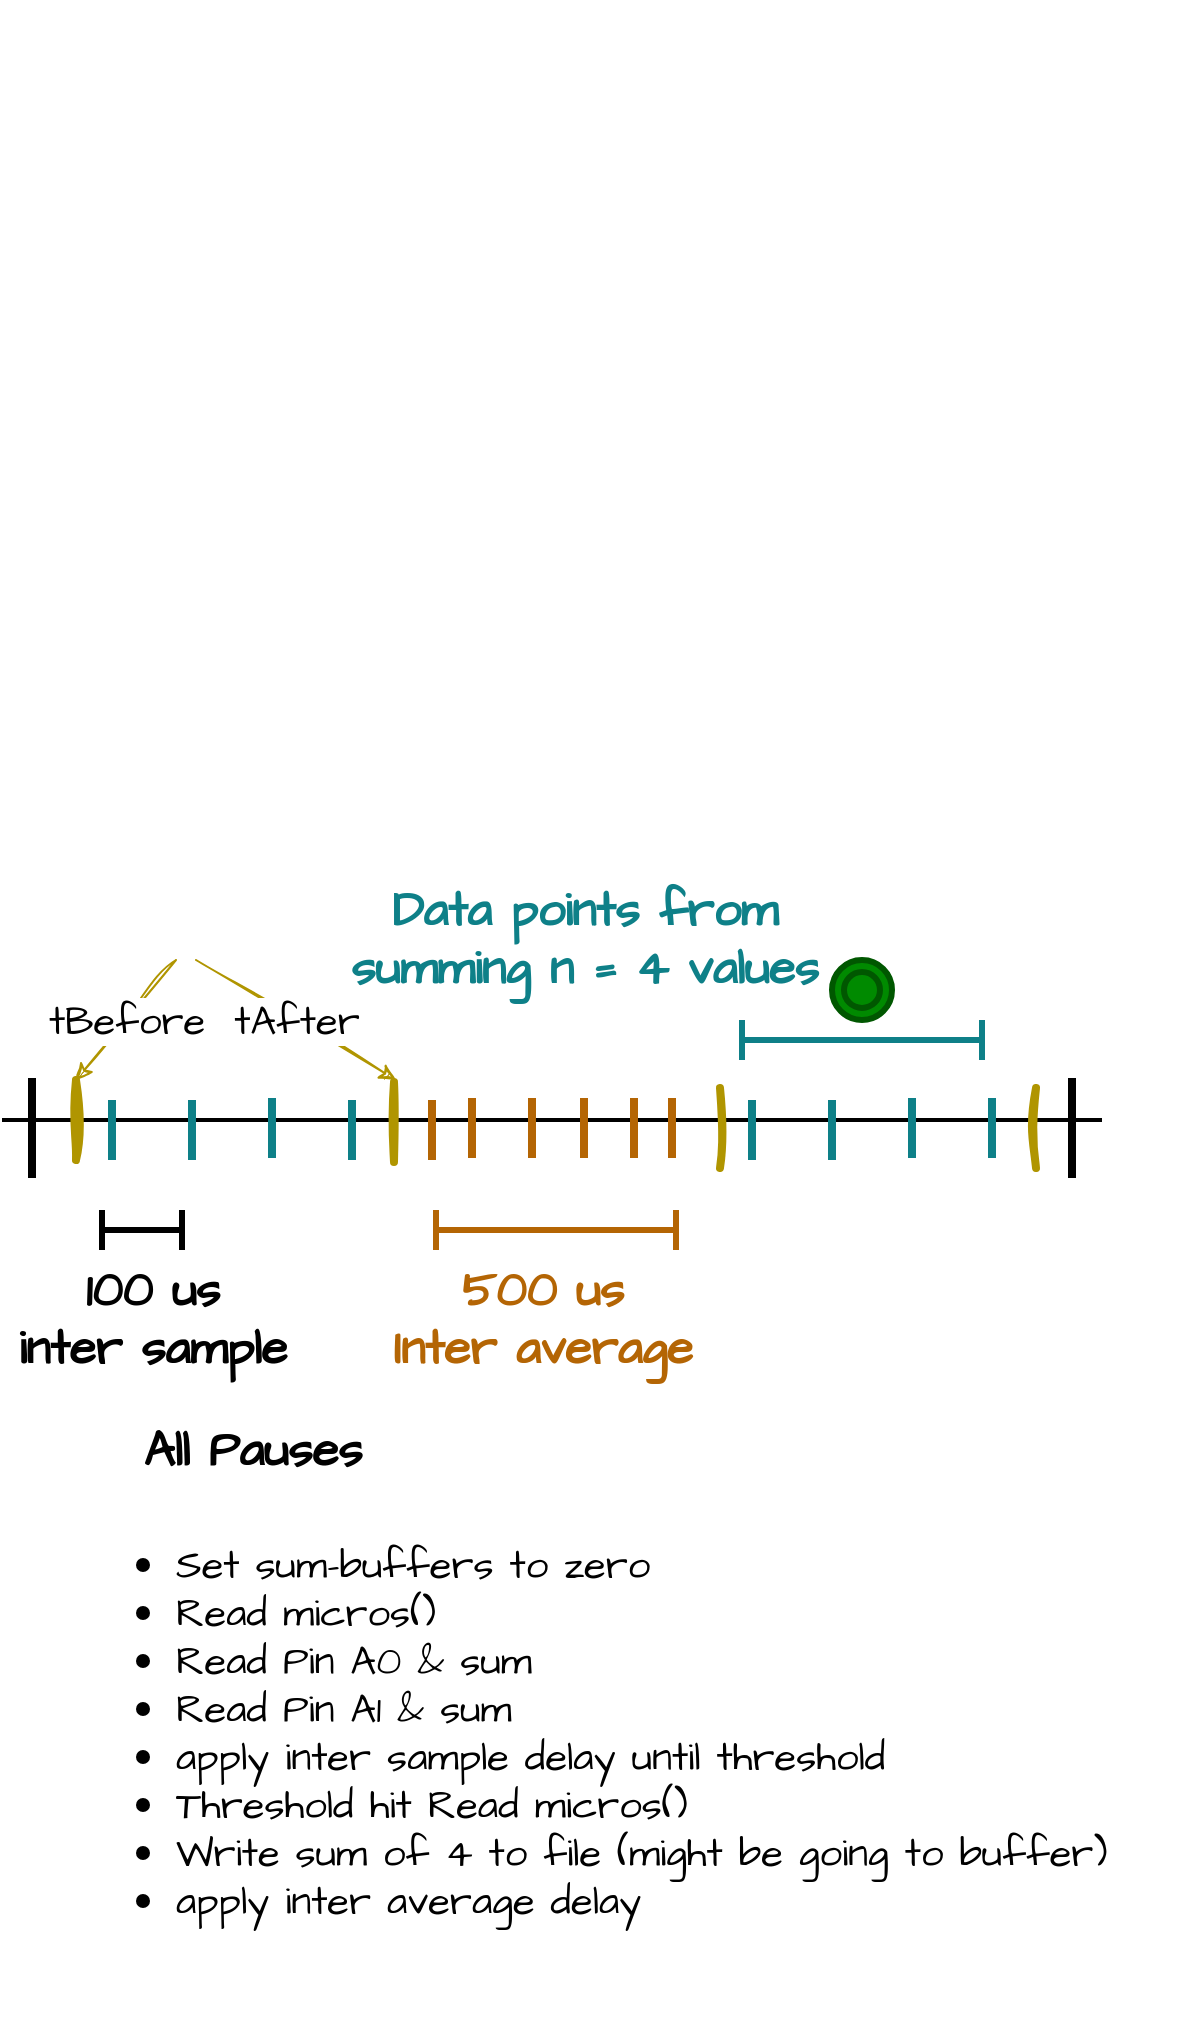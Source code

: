 <mxfile>
    <diagram id="7IPDV5BTUQt0qVz-nsw-" name="Page-1">
        <mxGraphModel dx="660" dy="965" grid="1" gridSize="10" guides="1" tooltips="1" connect="1" arrows="1" fold="1" page="1" pageScale="1" pageWidth="850" pageHeight="1100" background="none" math="0" shadow="0">
            <root>
                <mxCell id="0"/>
                <mxCell id="1" parent="0"/>
                <mxCell id="4" value="" style="line;strokeWidth=2;html=1;hachureGap=4;fontFamily=Architects Daughter;fontSource=https%3A%2F%2Ffonts.googleapis.com%2Fcss%3Ffamily%3DArchitects%2BDaughter;fontSize=20;rounded=0;" parent="1" vertex="1">
                    <mxGeometry x="63" y="565" width="550" height="10" as="geometry"/>
                </mxCell>
                <mxCell id="6" value="" style="line;strokeWidth=4;html=1;perimeter=backbonePerimeter;points=[];outlineConnect=0;hachureGap=4;fontFamily=Architects Daughter;fontSource=https%3A%2F%2Ffonts.googleapis.com%2Fcss%3Ffamily%3DArchitects%2BDaughter;fontSize=20;rotation=-90;rounded=0;" parent="1" vertex="1">
                    <mxGeometry x="53" y="569" width="50" height="10" as="geometry"/>
                </mxCell>
                <mxCell id="7" value="" style="line;strokeWidth=4;html=1;perimeter=backbonePerimeter;points=[];outlineConnect=0;hachureGap=4;fontFamily=Architects Daughter;fontSource=https%3A%2F%2Ffonts.googleapis.com%2Fcss%3Ffamily%3DArchitects%2BDaughter;fontSize=20;rotation=-90;fillColor=#b0e3e6;strokeColor=#0e8088;rounded=0;" parent="1" vertex="1">
                    <mxGeometry x="143" y="570" width="30" height="10" as="geometry"/>
                </mxCell>
                <mxCell id="8" value="" style="line;strokeWidth=4;html=1;perimeter=backbonePerimeter;points=[];outlineConnect=0;hachureGap=4;fontFamily=Architects Daughter;fontSource=https%3A%2F%2Ffonts.googleapis.com%2Fcss%3Ffamily%3DArchitects%2BDaughter;fontSize=20;rotation=-90;fillColor=#b0e3e6;strokeColor=#0e8088;rounded=0;" parent="1" vertex="1">
                    <mxGeometry x="103" y="570" width="30" height="10" as="geometry"/>
                </mxCell>
                <mxCell id="9" value="" style="line;strokeWidth=4;html=1;perimeter=backbonePerimeter;points=[];outlineConnect=0;hachureGap=4;fontFamily=Architects Daughter;fontSource=https%3A%2F%2Ffonts.googleapis.com%2Fcss%3Ffamily%3DArchitects%2BDaughter;fontSize=20;rotation=-90;rounded=0;" parent="1" vertex="1">
                    <mxGeometry x="573" y="569" width="50" height="10" as="geometry"/>
                </mxCell>
                <mxCell id="10" value="" style="line;strokeWidth=4;html=1;perimeter=backbonePerimeter;points=[];outlineConnect=0;hachureGap=4;fontFamily=Architects Daughter;fontSource=https%3A%2F%2Ffonts.googleapis.com%2Fcss%3Ffamily%3DArchitects%2BDaughter;fontSize=20;rotation=-90;fillColor=#b0e3e6;strokeColor=#0e8088;rounded=0;" parent="1" vertex="1">
                    <mxGeometry x="183" y="569" width="30" height="10" as="geometry"/>
                </mxCell>
                <mxCell id="11" value="" style="line;strokeWidth=4;html=1;perimeter=backbonePerimeter;points=[];outlineConnect=0;hachureGap=4;fontFamily=Architects Daughter;fontSource=https%3A%2F%2Ffonts.googleapis.com%2Fcss%3Ffamily%3DArchitects%2BDaughter;fontSize=20;rotation=-90;fillColor=#b0e3e6;strokeColor=#0e8088;rounded=0;" parent="1" vertex="1">
                    <mxGeometry x="223" y="570" width="30" height="10" as="geometry"/>
                </mxCell>
                <mxCell id="14" value="" style="shape=crossbar;whiteSpace=wrap;html=1;rounded=0;hachureGap=4;strokeWidth=3;fontFamily=Architects Daughter;fontSource=https%3A%2F%2Ffonts.googleapis.com%2Fcss%3Ffamily%3DArchitects%2BDaughter;fontSize=20;" parent="1" vertex="1">
                    <mxGeometry x="113" y="615" width="40" height="20" as="geometry"/>
                </mxCell>
                <mxCell id="15" value="&lt;font color=&quot;#b46504&quot;&gt;500 us&lt;br&gt;Inter average&lt;/font&gt;" style="text;fillColor=none;html=1;fontSize=24;fontStyle=1;verticalAlign=middle;align=center;hachureGap=4;strokeWidth=3;fontFamily=Architects Daughter;fontSource=https%3A%2F%2Ffonts.googleapis.com%2Fcss%3Ffamily%3DArchitects%2BDaughter;rounded=0;" parent="1" vertex="1">
                    <mxGeometry x="283" y="650" width="100" height="40" as="geometry"/>
                </mxCell>
                <mxCell id="16" value="" style="line;strokeWidth=4;html=1;perimeter=backbonePerimeter;points=[];outlineConnect=0;hachureGap=4;fontFamily=Architects Daughter;fontSource=https%3A%2F%2Ffonts.googleapis.com%2Fcss%3Ffamily%3DArchitects%2BDaughter;fontSize=20;rotation=-90;fillColor=#fad7ac;strokeColor=#b46504;rounded=0;" parent="1" vertex="1">
                    <mxGeometry x="263" y="570" width="30" height="10" as="geometry"/>
                </mxCell>
                <mxCell id="17" value="" style="line;strokeWidth=4;html=1;perimeter=backbonePerimeter;points=[];outlineConnect=0;hachureGap=4;fontFamily=Architects Daughter;fontSource=https%3A%2F%2Ffonts.googleapis.com%2Fcss%3Ffamily%3DArchitects%2BDaughter;fontSize=20;rotation=-90;fillColor=#fad7ac;strokeColor=#b46504;rounded=0;" parent="1" vertex="1">
                    <mxGeometry x="283" y="569" width="30" height="10" as="geometry"/>
                </mxCell>
                <mxCell id="18" value="" style="line;strokeWidth=4;html=1;perimeter=backbonePerimeter;points=[];outlineConnect=0;hachureGap=4;fontFamily=Architects Daughter;fontSource=https%3A%2F%2Ffonts.googleapis.com%2Fcss%3Ffamily%3DArchitects%2BDaughter;fontSize=20;rotation=-90;fillColor=#fad7ac;strokeColor=#b46504;rounded=0;" parent="1" vertex="1">
                    <mxGeometry x="313" y="569" width="30" height="10" as="geometry"/>
                </mxCell>
                <mxCell id="19" value="" style="line;strokeWidth=4;html=1;perimeter=backbonePerimeter;points=[];outlineConnect=0;hachureGap=4;fontFamily=Architects Daughter;fontSource=https%3A%2F%2Ffonts.googleapis.com%2Fcss%3Ffamily%3DArchitects%2BDaughter;fontSize=20;rotation=-90;fillColor=#fad7ac;strokeColor=#b46504;rounded=0;" parent="1" vertex="1">
                    <mxGeometry x="383" y="569" width="30" height="10" as="geometry"/>
                </mxCell>
                <mxCell id="21" value="" style="ellipse;shape=doubleEllipse;whiteSpace=wrap;html=1;aspect=fixed;hachureGap=4;strokeWidth=3;fontFamily=Architects Daughter;fontSource=https%3A%2F%2Ffonts.googleapis.com%2Fcss%3Ffamily%3DArchitects%2BDaughter;fontSize=20;fillColor=#008a00;fontColor=#ffffff;strokeColor=#005700;rounded=0;" parent="1" vertex="1">
                    <mxGeometry x="478" y="490" width="30" height="30" as="geometry"/>
                </mxCell>
                <mxCell id="25" value="" style="line;strokeWidth=4;html=1;perimeter=backbonePerimeter;points=[];outlineConnect=0;hachureGap=4;fontFamily=Architects Daughter;fontSource=https%3A%2F%2Ffonts.googleapis.com%2Fcss%3Ffamily%3DArchitects%2BDaughter;fontSize=20;rotation=-90;fillColor=#b0e3e6;strokeColor=#0e8088;rounded=0;" parent="1" vertex="1">
                    <mxGeometry x="423" y="570" width="30" height="10" as="geometry"/>
                </mxCell>
                <mxCell id="20" value="" style="shape=crossbar;whiteSpace=wrap;html=1;rounded=0;hachureGap=4;fontFamily=Architects Daughter;fontSource=https%3A%2F%2Ffonts.googleapis.com%2Fcss%3Ffamily%3DArchitects%2BDaughter;fontSize=20;fillColor=#fad7ac;strokeColor=#b46504;strokeWidth=3;" parent="1" vertex="1">
                    <mxGeometry x="280" y="615" width="120" height="20" as="geometry"/>
                </mxCell>
                <mxCell id="26" value="" style="line;strokeWidth=4;html=1;perimeter=backbonePerimeter;points=[];outlineConnect=0;hachureGap=4;fontFamily=Architects Daughter;fontSource=https%3A%2F%2Ffonts.googleapis.com%2Fcss%3Ffamily%3DArchitects%2BDaughter;fontSize=20;rotation=-90;fillColor=#b0e3e6;strokeColor=#0e8088;rounded=0;" parent="1" vertex="1">
                    <mxGeometry x="463" y="570" width="30" height="10" as="geometry"/>
                </mxCell>
                <mxCell id="27" value="" style="line;strokeWidth=4;html=1;perimeter=backbonePerimeter;points=[];outlineConnect=0;hachureGap=4;fontFamily=Architects Daughter;fontSource=https%3A%2F%2Ffonts.googleapis.com%2Fcss%3Ffamily%3DArchitects%2BDaughter;fontSize=20;rotation=-90;fillColor=#b0e3e6;strokeColor=#0e8088;rounded=0;" parent="1" vertex="1">
                    <mxGeometry x="503" y="569" width="30" height="10" as="geometry"/>
                </mxCell>
                <mxCell id="28" value="" style="line;strokeWidth=4;html=1;perimeter=backbonePerimeter;points=[];outlineConnect=0;hachureGap=4;fontFamily=Architects Daughter;fontSource=https%3A%2F%2Ffonts.googleapis.com%2Fcss%3Ffamily%3DArchitects%2BDaughter;fontSize=20;rotation=-90;fillColor=#b0e3e6;strokeColor=#0e8088;rounded=0;" parent="1" vertex="1">
                    <mxGeometry x="543" y="569" width="30" height="10" as="geometry"/>
                </mxCell>
                <mxCell id="29" value="" style="shape=crossbar;whiteSpace=wrap;html=1;rounded=0;hachureGap=4;fontFamily=Architects Daughter;fontSource=https%3A%2F%2Ffonts.googleapis.com%2Fcss%3Ffamily%3DArchitects%2BDaughter;fontSize=20;fillColor=#b0e3e6;strokeColor=#0e8088;strokeWidth=3;" parent="1" vertex="1">
                    <mxGeometry x="433" y="520" width="120" height="20" as="geometry"/>
                </mxCell>
                <mxCell id="31" value="100 us&lt;br&gt;inter sample" style="text;strokeColor=none;fillColor=none;html=1;fontSize=24;fontStyle=1;verticalAlign=middle;align=center;hachureGap=4;strokeWidth=3;fontFamily=Architects Daughter;fontSource=https%3A%2F%2Ffonts.googleapis.com%2Fcss%3Ffamily%3DArchitects%2BDaughter;rounded=0;" parent="1" vertex="1">
                    <mxGeometry x="88" y="650" width="100" height="40" as="geometry"/>
                </mxCell>
                <mxCell id="33" value="All Pauses" style="text;strokeColor=none;fillColor=none;html=1;fontSize=24;fontStyle=1;verticalAlign=middle;align=center;hachureGap=4;strokeWidth=3;fontFamily=Architects Daughter;fontSource=https%3A%2F%2Ffonts.googleapis.com%2Fcss%3Ffamily%3DArchitects%2BDaughter;rounded=0;" parent="1" vertex="1">
                    <mxGeometry x="93" y="716" width="190" height="40" as="geometry"/>
                </mxCell>
                <mxCell id="34" value="&lt;ul&gt;&lt;li&gt;Set sum-buffers to zero&lt;/li&gt;&lt;li&gt;Read micros()&lt;/li&gt;&lt;li&gt;Read Pin A0 &amp;amp; sum&amp;nbsp;&lt;/li&gt;&lt;li&gt;Read Pin A1 &amp;amp; sum&lt;/li&gt;&lt;li&gt;apply inter sample delay until threshold&amp;nbsp;&lt;/li&gt;&lt;li&gt;Threshold hit Read micros()&lt;/li&gt;&lt;li&gt;Write sum of 4 to file (might be going to buffer)&amp;nbsp;&lt;/li&gt;&lt;li&gt;apply inter average delay&lt;/li&gt;&lt;/ul&gt;" style="text;strokeColor=none;fillColor=none;html=1;whiteSpace=wrap;verticalAlign=middle;overflow=hidden;hachureGap=4;strokeWidth=3;fontFamily=Architects Daughter;fontSource=https%3A%2F%2Ffonts.googleapis.com%2Fcss%3Ffamily%3DArchitects%2BDaughter;fontSize=20;rounded=0;" parent="1" vertex="1">
                    <mxGeometry x="108" y="726" width="542" height="300" as="geometry"/>
                </mxCell>
                <mxCell id="36" value="Data points from &lt;br&gt;summing n = 4 values" style="text;strokeColor=none;fillColor=none;html=1;fontSize=24;fontStyle=1;verticalAlign=middle;align=center;hachureGap=4;strokeWidth=3;fontFamily=Architects Daughter;fontSource=https%3A%2F%2Ffonts.googleapis.com%2Fcss%3Ffamily%3DArchitects%2BDaughter;fontColor=#0e8088;rounded=0;" parent="1" vertex="1">
                    <mxGeometry x="304" y="460" width="100" height="40" as="geometry"/>
                </mxCell>
                <mxCell id="38" value="&lt;font color=&quot;#ffffff&quot;&gt;Time Analysis&lt;/font&gt;" style="text;strokeColor=none;fillColor=none;html=1;fontSize=24;fontStyle=1;verticalAlign=middle;align=center;hachureGap=4;strokeWidth=3;fontFamily=Architects Daughter;fontSource=https%3A%2F%2Ffonts.googleapis.com%2Fcss%3Ffamily%3DArchitects%2BDaughter;fontColor=#0e8088;rounded=0;" parent="1" vertex="1">
                    <mxGeometry x="109" y="10" width="100" height="40" as="geometry"/>
                </mxCell>
                <mxCell id="39" value="Assuming none or little to no overhead&lt;br&gt;- for n = 4 we have (n x 100 us) of data collection, so every 400us we have a summed-point&lt;br&gt;- we pause for 500us after each collected point&amp;nbsp;&lt;br&gt;- Therefore we have a (n x 100 us) + 500us cycle; 900us&lt;br&gt;- This is effectively collecting data every 0.9 ms&amp;nbsp;&amp;nbsp;&lt;br&gt;&lt;br&gt;&amp;nbsp; 1s ( 10^3 ms/ 1s) ( 1 point/0.9 ms) = about 1KHz&amp;nbsp;&lt;br&gt;&lt;br&gt;- n = 20 gives 20,500 us cycles&amp;nbsp;&lt;br&gt;&amp;nbsp; 1s ( 10^3 ms/ 1s) ( 1 point/20.5 ms) = 48.8Hz&lt;br&gt;&lt;br&gt;- Q: since we are averaging the data points isnt the frequecny skewed?&amp;nbsp;&lt;br&gt;-- as we increase n our sample frequecey decreases but the noise should also decrease&amp;nbsp;" style="text;html=1;strokeColor=none;fillColor=none;align=left;verticalAlign=top;whiteSpace=wrap;rounded=0;hachureGap=4;strokeWidth=3;fontFamily=Architects Daughter;fontSource=https%3A%2F%2Ffonts.googleapis.com%2Fcss%3Ffamily%3DArchitects%2BDaughter;fontSize=20;fontColor=#FFFFFF;" parent="1" vertex="1">
                    <mxGeometry x="74" y="50" width="560" height="400" as="geometry"/>
                </mxCell>
                <mxCell id="42" value="" style="endArrow=none;html=1;sketch=1;hachureGap=4;jiggle=2;curveFitting=1;fontFamily=Architects Daughter;fontSource=https%3A%2F%2Ffonts.googleapis.com%2Fcss%3Ffamily%3DArchitects%2BDaughter;fontSize=16;strokeWidth=4;fillColor=#e3c800;strokeColor=#B09500;" edge="1" parent="1">
                    <mxGeometry width="50" height="50" relative="1" as="geometry">
                        <mxPoint x="100" y="590" as="sourcePoint"/>
                        <mxPoint x="100" y="550" as="targetPoint"/>
                    </mxGeometry>
                </mxCell>
                <mxCell id="43" value="" style="endArrow=none;html=1;sketch=1;hachureGap=4;jiggle=2;curveFitting=1;fontFamily=Architects Daughter;fontSource=https%3A%2F%2Ffonts.googleapis.com%2Fcss%3Ffamily%3DArchitects%2BDaughter;fontSize=16;strokeWidth=4;fillColor=#e3c800;strokeColor=#B09500;" edge="1" parent="1">
                    <mxGeometry width="50" height="50" relative="1" as="geometry">
                        <mxPoint x="259" y="591" as="sourcePoint"/>
                        <mxPoint x="259" y="551" as="targetPoint"/>
                    </mxGeometry>
                </mxCell>
                <mxCell id="44" value="" style="endArrow=classic;html=1;sketch=1;hachureGap=4;jiggle=2;curveFitting=1;strokeWidth=1;fontFamily=Architects Daughter;fontSource=https%3A%2F%2Ffonts.googleapis.com%2Fcss%3Ffamily%3DArchitects%2BDaughter;fontSize=16;fillColor=#e3c800;strokeColor=#B09500;" edge="1" parent="1">
                    <mxGeometry relative="1" as="geometry">
                        <mxPoint x="150" y="490" as="sourcePoint"/>
                        <mxPoint x="100" y="550" as="targetPoint"/>
                        <Array as="points"/>
                    </mxGeometry>
                </mxCell>
                <mxCell id="45" value="tBefore" style="edgeLabel;resizable=0;html=1;align=center;verticalAlign=middle;sketch=1;hachureGap=4;jiggle=2;curveFitting=1;fontFamily=Architects Daughter;fontSource=https%3A%2F%2Ffonts.googleapis.com%2Fcss%3Ffamily%3DArchitects%2BDaughter;fontSize=20;" connectable="0" vertex="1" parent="44">
                    <mxGeometry relative="1" as="geometry"/>
                </mxCell>
                <mxCell id="47" value="" style="endArrow=classic;html=1;sketch=1;hachureGap=4;jiggle=2;curveFitting=1;strokeWidth=1;fontFamily=Architects Daughter;fontSource=https%3A%2F%2Ffonts.googleapis.com%2Fcss%3Ffamily%3DArchitects%2BDaughter;fontSize=16;fillColor=#e3c800;strokeColor=#B09500;" edge="1" parent="1">
                    <mxGeometry relative="1" as="geometry">
                        <mxPoint x="160" y="490" as="sourcePoint"/>
                        <mxPoint x="260" y="550" as="targetPoint"/>
                    </mxGeometry>
                </mxCell>
                <mxCell id="48" value="tAfter" style="edgeLabel;resizable=0;html=1;align=center;verticalAlign=middle;sketch=1;hachureGap=4;jiggle=2;curveFitting=1;fontFamily=Architects Daughter;fontSource=https%3A%2F%2Ffonts.googleapis.com%2Fcss%3Ffamily%3DArchitects%2BDaughter;fontSize=20;" connectable="0" vertex="1" parent="47">
                    <mxGeometry relative="1" as="geometry"/>
                </mxCell>
                <mxCell id="49" value="" style="endArrow=none;html=1;sketch=1;hachureGap=4;jiggle=2;curveFitting=1;fontFamily=Architects Daughter;fontSource=https%3A%2F%2Ffonts.googleapis.com%2Fcss%3Ffamily%3DArchitects%2BDaughter;fontSize=16;strokeWidth=4;fillColor=#e3c800;strokeColor=#B09500;" edge="1" parent="1">
                    <mxGeometry width="50" height="50" relative="1" as="geometry">
                        <mxPoint x="422" y="594" as="sourcePoint"/>
                        <mxPoint x="422" y="554" as="targetPoint"/>
                    </mxGeometry>
                </mxCell>
                <mxCell id="50" value="" style="endArrow=none;html=1;sketch=1;hachureGap=4;jiggle=2;curveFitting=1;fontFamily=Architects Daughter;fontSource=https%3A%2F%2Ffonts.googleapis.com%2Fcss%3Ffamily%3DArchitects%2BDaughter;fontSize=16;strokeWidth=4;fillColor=#e3c800;strokeColor=#B09500;" edge="1" parent="1">
                    <mxGeometry width="50" height="50" relative="1" as="geometry">
                        <mxPoint x="580" y="594" as="sourcePoint"/>
                        <mxPoint x="580" y="554" as="targetPoint"/>
                    </mxGeometry>
                </mxCell>
                <mxCell id="54" value="" style="line;strokeWidth=4;html=1;perimeter=backbonePerimeter;points=[];outlineConnect=0;hachureGap=4;fontFamily=Architects Daughter;fontSource=https%3A%2F%2Ffonts.googleapis.com%2Fcss%3Ffamily%3DArchitects%2BDaughter;fontSize=20;rotation=-90;fillColor=#fad7ac;strokeColor=#b46504;rounded=0;" vertex="1" parent="1">
                    <mxGeometry x="339" y="569" width="30" height="10" as="geometry"/>
                </mxCell>
                <mxCell id="55" value="" style="line;strokeWidth=4;html=1;perimeter=backbonePerimeter;points=[];outlineConnect=0;hachureGap=4;fontFamily=Architects Daughter;fontSource=https%3A%2F%2Ffonts.googleapis.com%2Fcss%3Ffamily%3DArchitects%2BDaughter;fontSize=20;rotation=-90;fillColor=#fad7ac;strokeColor=#b46504;rounded=0;" vertex="1" parent="1">
                    <mxGeometry x="364" y="569" width="30" height="10" as="geometry"/>
                </mxCell>
            </root>
        </mxGraphModel>
    </diagram>
</mxfile>